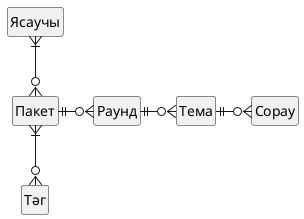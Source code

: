 @startuml

!define Table(name) class name as "name"
!define primary_key(x) <b>x</b>
!define unique(x) <color:green>x</color>
!define not_null(x) <u>x</u>
hide methods
hide stereotypes
hide circle
hide empty members
skinparam linetype ortho

Table(Пакет) 

Table(Ясаучы)

Table(Тәг)

Table(Раунд)

Table(Тема)

Table(Сорау)

Ясаучы }|--o{ Пакет
Пакет }|--o{ Тәг
Пакет ||-r-o{ Раунд
Раунд ||-r-o{ Тема
Тема ||-r-o{ Сорау

@enduml